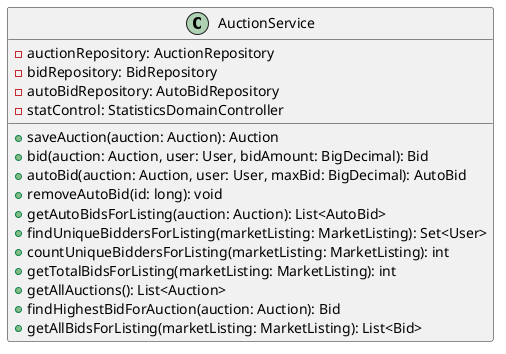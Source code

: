 @startuml

class AuctionService {
  - auctionRepository: AuctionRepository
  - bidRepository: BidRepository
  - autoBidRepository: AutoBidRepository
  - statControl: StatisticsDomainController
  + saveAuction(auction: Auction): Auction
  + bid(auction: Auction, user: User, bidAmount: BigDecimal): Bid
  + autoBid(auction: Auction, user: User, maxBid: BigDecimal): AutoBid
  + removeAutoBid(id: long): void
  + getAutoBidsForListing(auction: Auction): List<AutoBid>
  + findUniqueBiddersForListing(marketListing: MarketListing): Set<User>
  + countUniqueBiddersForListing(marketListing: MarketListing): int
  + getTotalBidsForListing(marketListing: MarketListing): int
  + getAllAuctions(): List<Auction>
  + findHighestBidForAuction(auction: Auction): Bid
  + getAllBidsForListing(marketListing: MarketListing): List<Bid>
}

@enduml